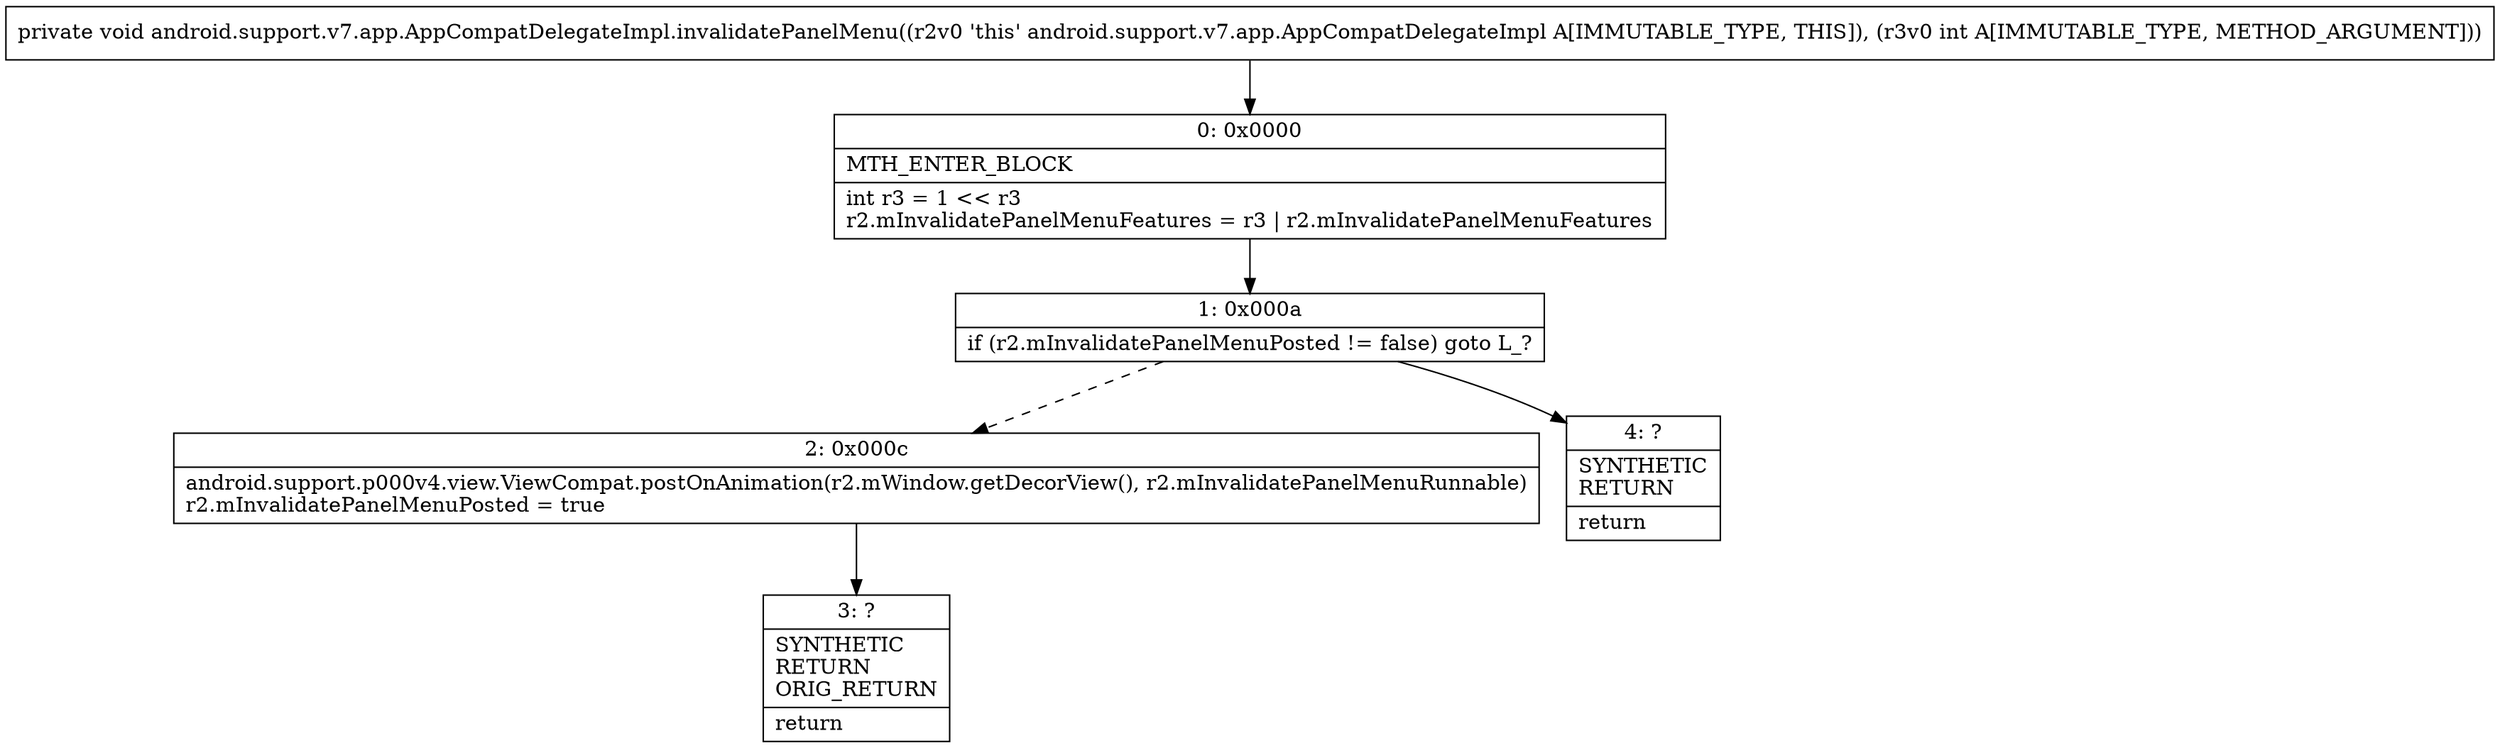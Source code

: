 digraph "CFG forandroid.support.v7.app.AppCompatDelegateImpl.invalidatePanelMenu(I)V" {
Node_0 [shape=record,label="{0\:\ 0x0000|MTH_ENTER_BLOCK\l|int r3 = 1 \<\< r3\lr2.mInvalidatePanelMenuFeatures = r3 \| r2.mInvalidatePanelMenuFeatures\l}"];
Node_1 [shape=record,label="{1\:\ 0x000a|if (r2.mInvalidatePanelMenuPosted != false) goto L_?\l}"];
Node_2 [shape=record,label="{2\:\ 0x000c|android.support.p000v4.view.ViewCompat.postOnAnimation(r2.mWindow.getDecorView(), r2.mInvalidatePanelMenuRunnable)\lr2.mInvalidatePanelMenuPosted = true\l}"];
Node_3 [shape=record,label="{3\:\ ?|SYNTHETIC\lRETURN\lORIG_RETURN\l|return\l}"];
Node_4 [shape=record,label="{4\:\ ?|SYNTHETIC\lRETURN\l|return\l}"];
MethodNode[shape=record,label="{private void android.support.v7.app.AppCompatDelegateImpl.invalidatePanelMenu((r2v0 'this' android.support.v7.app.AppCompatDelegateImpl A[IMMUTABLE_TYPE, THIS]), (r3v0 int A[IMMUTABLE_TYPE, METHOD_ARGUMENT])) }"];
MethodNode -> Node_0;
Node_0 -> Node_1;
Node_1 -> Node_2[style=dashed];
Node_1 -> Node_4;
Node_2 -> Node_3;
}

